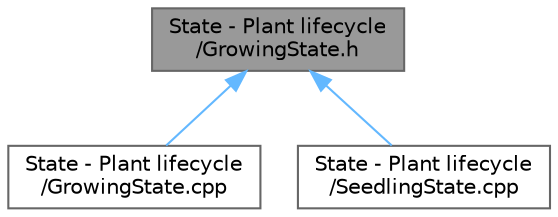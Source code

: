 digraph "State - Plant lifecycle/GrowingState.h"
{
 // INTERACTIVE_SVG=YES
 // LATEX_PDF_SIZE
  bgcolor="transparent";
  edge [fontname=Helvetica,fontsize=10,labelfontname=Helvetica,labelfontsize=10];
  node [fontname=Helvetica,fontsize=10,shape=box,height=0.2,width=0.4];
  Node1 [id="Node000001",label="State - Plant lifecycle\l/GrowingState.h",height=0.2,width=0.4,color="gray40", fillcolor="grey60", style="filled", fontcolor="black",tooltip="Concrete state representing the active growth stage of plant lifecycle."];
  Node1 -> Node2 [id="edge1_Node000001_Node000002",dir="back",color="steelblue1",style="solid",tooltip=" "];
  Node2 [id="Node000002",label="State - Plant lifecycle\l/GrowingState.cpp",height=0.2,width=0.4,color="grey40", fillcolor="white", style="filled",URL="$_growing_state_8cpp.html",tooltip=" "];
  Node1 -> Node3 [id="edge2_Node000001_Node000003",dir="back",color="steelblue1",style="solid",tooltip=" "];
  Node3 [id="Node000003",label="State - Plant lifecycle\l/SeedlingState.cpp",height=0.2,width=0.4,color="grey40", fillcolor="white", style="filled",URL="$_seedling_state_8cpp.html",tooltip=" "];
}
